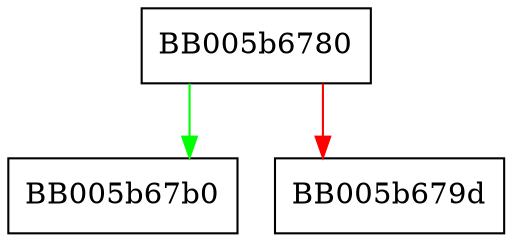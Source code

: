 digraph aes_ocb_ctrl {
  node [shape="box"];
  graph [splines=ortho];
  BB005b6780 -> BB005b67b0 [color="green"];
  BB005b6780 -> BB005b679d [color="red"];
}